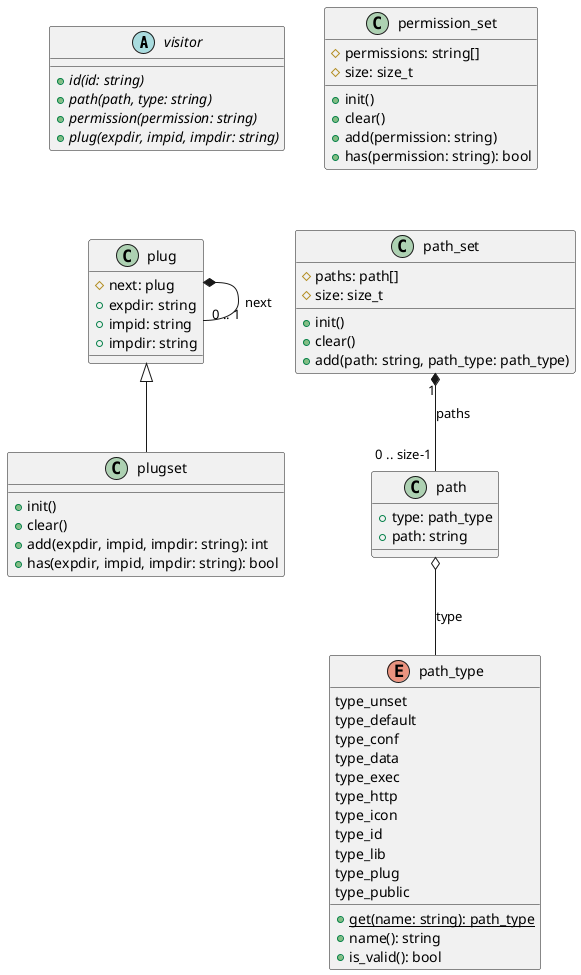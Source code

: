 @startuml

abstract class visitor {
  + {abstract} id(id: string)
  + {abstract} path(path, type: string)
  + {abstract} permission(permission: string)
  + {abstract} plug(expdir, impid, impdir: string)
}

class plug {
  # next: plug
  + expdir: string
  + impid: string
  + impdir: string
}

class plugset {
  + init()
  + clear()
  + add(expdir, impid, impdir: string): int
  + has(expdir, impid, impdir: string): bool
}

plug <|-- plugset
plug *-- "0 .. 1" plug : next


enum path_type {
   type_unset
   type_default
   type_conf
   type_data
   type_exec
   type_http
   type_icon
   type_id
   type_lib
   type_plug
   type_public
   + {static} get(name: string): path_type
   + name(): string
   + is_valid(): bool
}

class path {
   + type: path_type
   + path: string
}

class path_set {
   # paths: path[]
   # size: size_t

   + init()
   + clear()
   + add(path: string, path_type: path_type)
}

path_set "1" *-- "0 .. size-1" path : paths
path o-- path_type : type

class permission_set {
   # permissions: string[]
   # size: size_t

   + init()
   + clear()
   + add(permission: string)
   + has(permission: string): bool
}

visitor -[hidden]-> plug
visitor -[hidden]> permission_set
permission_set -[hidden]-> path_set

@enduml
